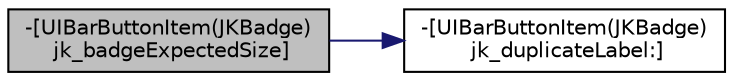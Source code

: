 digraph "-[UIBarButtonItem(JKBadge) jk_badgeExpectedSize]"
{
  edge [fontname="Helvetica",fontsize="10",labelfontname="Helvetica",labelfontsize="10"];
  node [fontname="Helvetica",fontsize="10",shape=record];
  rankdir="LR";
  Node11 [label="-[UIBarButtonItem(JKBadge)\l jk_badgeExpectedSize]",height=0.2,width=0.4,color="black", fillcolor="grey75", style="filled", fontcolor="black"];
  Node11 -> Node12 [color="midnightblue",fontsize="10",style="solid",fontname="Helvetica"];
  Node12 [label="-[UIBarButtonItem(JKBadge)\l jk_duplicateLabel:]",height=0.2,width=0.4,color="black", fillcolor="white", style="filled",URL="$category_u_i_bar_button_item_07_j_k_badge_08.html#a0513163bf3a362d851499ed10bb27cbd"];
}
